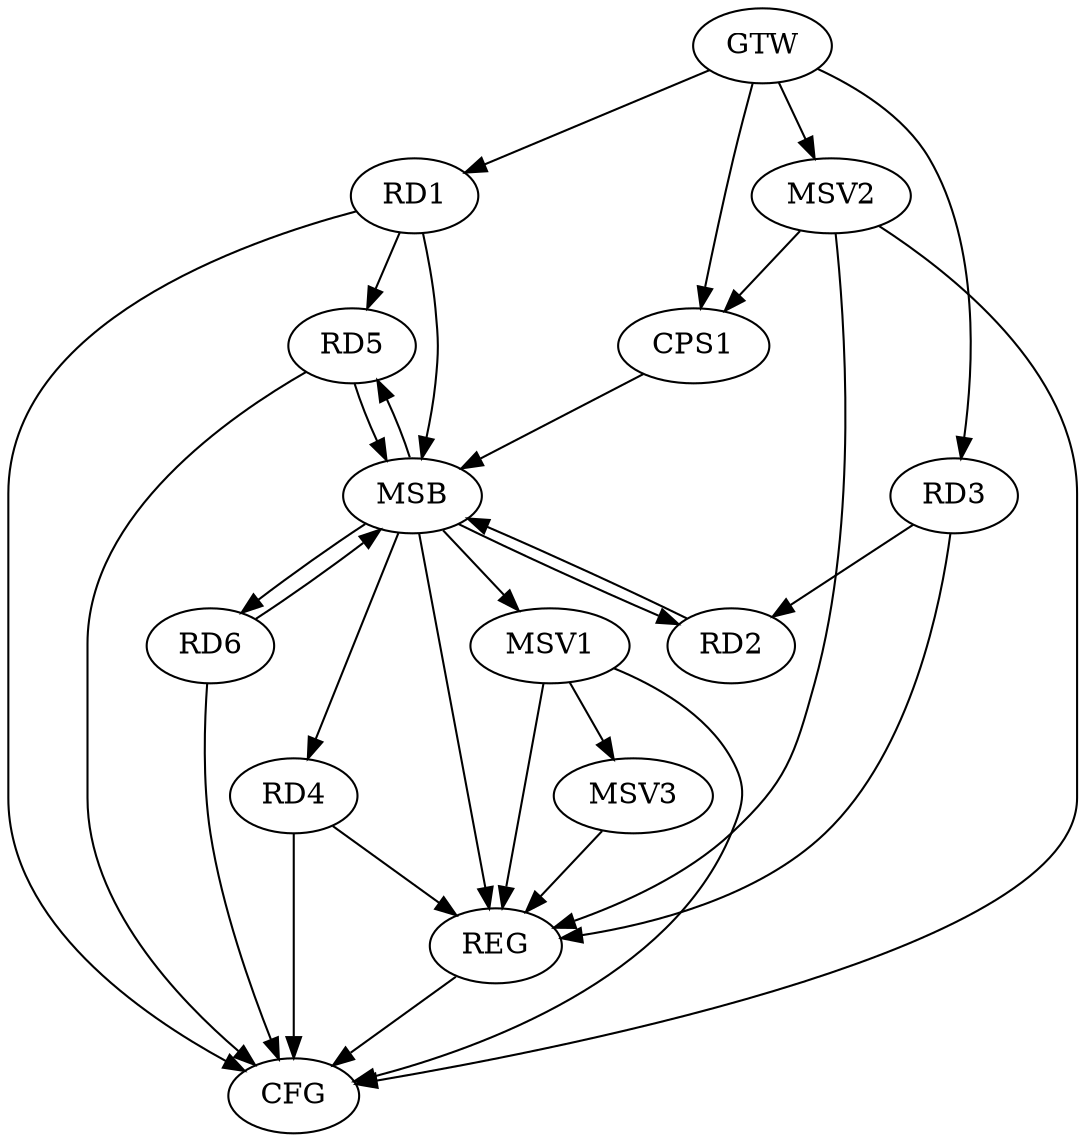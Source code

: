 strict digraph G {
  RD1 [ label="RD1" ];
  RD2 [ label="RD2" ];
  RD3 [ label="RD3" ];
  RD4 [ label="RD4" ];
  RD5 [ label="RD5" ];
  RD6 [ label="RD6" ];
  CPS1 [ label="CPS1" ];
  GTW [ label="GTW" ];
  REG [ label="REG" ];
  MSB [ label="MSB" ];
  CFG [ label="CFG" ];
  MSV1 [ label="MSV1" ];
  MSV2 [ label="MSV2" ];
  MSV3 [ label="MSV3" ];
  RD3 -> RD2;
  GTW -> RD1;
  GTW -> RD3;
  GTW -> CPS1;
  RD3 -> REG;
  RD4 -> REG;
  RD1 -> MSB;
  MSB -> RD2;
  MSB -> RD6;
  MSB -> REG;
  RD2 -> MSB;
  RD5 -> MSB;
  RD6 -> MSB;
  MSB -> RD4;
  CPS1 -> MSB;
  MSB -> RD5;
  RD5 -> CFG;
  RD4 -> CFG;
  RD6 -> CFG;
  REG -> CFG;
  RD1 -> CFG;
  RD1 -> RD5;
  MSB -> MSV1;
  MSV1 -> REG;
  MSV1 -> CFG;
  MSV2 -> CPS1;
  GTW -> MSV2;
  MSV2 -> REG;
  MSV2 -> CFG;
  MSV1 -> MSV3;
  MSV3 -> REG;
}
